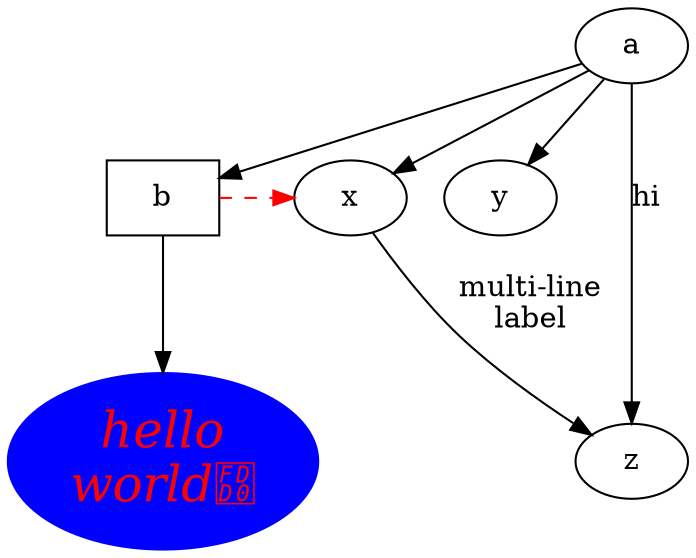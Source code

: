 digraph test3 {
       a -> b -> c;
       a -> {x y};
       b [shape=box];
       c [label="hello\nworld﷐",color=blue,fontsize=24,
            fontname="Palatino-Italic",fontcolor=red,style=filled];
       a -> z [label="hi", weight=100];
       x -> z [label="multi-line\nlabel"];
       edge [style=dashed,color=red];
       b -> x;
       {rank=same; b x}
}

